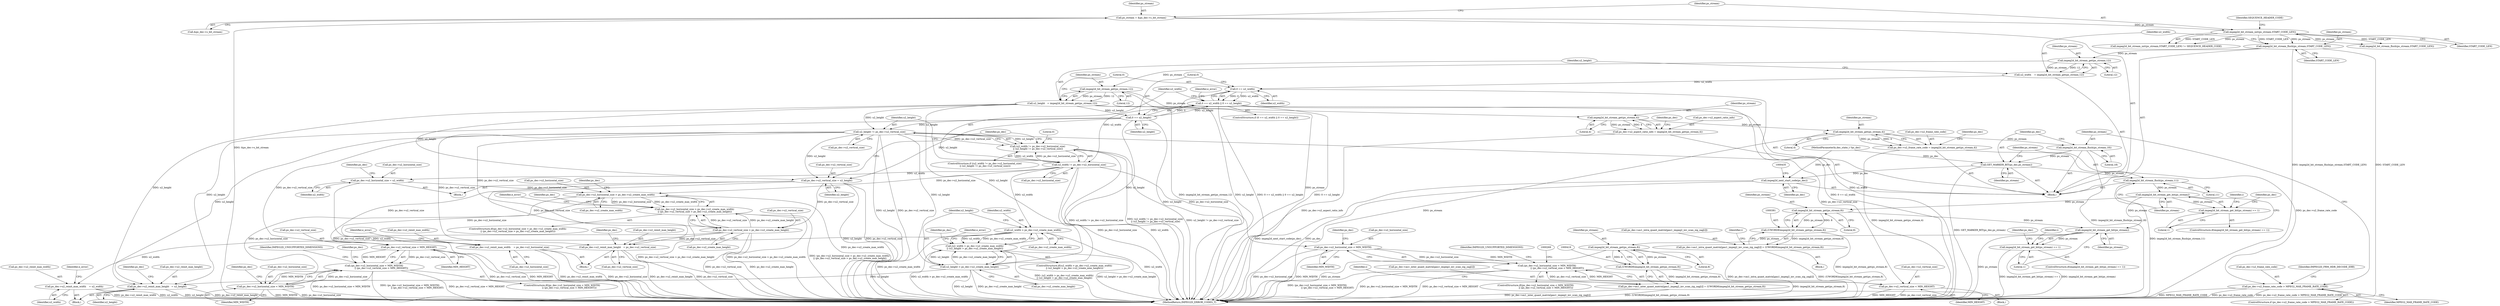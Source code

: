 digraph "0_Android_bef16671c891e16f25a7b174bc528eea109357be@pointer" {
"1000148" [label="(Call,impeg2d_bit_stream_flush(ps_stream,START_CODE_LEN))"];
"1000138" [label="(Call,impeg2d_bit_stream_nxt(ps_stream,START_CODE_LEN))"];
"1000128" [label="(Call,ps_stream = &ps_dec->s_bit_stream)"];
"1000153" [label="(Call,impeg2d_bit_stream_get(ps_stream,12))"];
"1000151" [label="(Call,u2_width    = impeg2d_bit_stream_get(ps_stream,12))"];
"1000163" [label="(Call,0 == u2_width)"];
"1000162" [label="(Call,0 == u2_width || 0 == u2_height)"];
"1000178" [label="(Call,u2_width != ps_dec->u2_horizontal_size)"];
"1000177" [label="(Call,(u2_width != ps_dec->u2_horizontal_size)\n || (u2_height != ps_dec->u2_vertical_size))"];
"1000196" [label="(Call,ps_dec->u2_horizontal_size = u2_width)"];
"1000273" [label="(Call,ps_dec->u2_horizontal_size > ps_dec->u2_create_max_width)"];
"1000272" [label="(Call,(ps_dec->u2_horizontal_size > ps_dec->u2_create_max_width)\n || (ps_dec->u2_vertical_size > ps_dec->u2_create_max_height))"];
"1000299" [label="(Call,ps_dec->u2_reinit_max_width    = ps_dec->u2_horizontal_size)"];
"1000310" [label="(Call,ps_dec->u2_horizontal_size < MIN_WIDTH)"];
"1000309" [label="(Call,(ps_dec->u2_horizontal_size < MIN_WIDTH)\n                    || (ps_dec->u2_vertical_size < MIN_HEIGHT))"];
"1000222" [label="(Call,u2_width > ps_dec->u2_create_max_width)"];
"1000221" [label="(Call,(u2_width > ps_dec->u2_create_max_width)\n || (u2_height > ps_dec->u2_create_max_height))"];
"1000242" [label="(Call,ps_dec->u2_reinit_max_width    = u2_width)"];
"1000252" [label="(Call,ps_dec->u2_horizontal_size < MIN_WIDTH)"];
"1000251" [label="(Call,(ps_dec->u2_horizontal_size < MIN_WIDTH)\n                            || (ps_dec->u2_vertical_size < MIN_HEIGHT))"];
"1000158" [label="(Call,impeg2d_bit_stream_get(ps_stream,12))"];
"1000156" [label="(Call,u2_height   = impeg2d_bit_stream_get(ps_stream,12))"];
"1000166" [label="(Call,0 == u2_height)"];
"1000183" [label="(Call,u2_height != ps_dec->u2_vertical_size)"];
"1000201" [label="(Call,ps_dec->u2_vertical_size = u2_height)"];
"1000280" [label="(Call,ps_dec->u2_vertical_size > ps_dec->u2_create_max_height)"];
"1000292" [label="(Call,ps_dec->u2_reinit_max_height   = ps_dec->u2_vertical_size)"];
"1000315" [label="(Call,ps_dec->u2_vertical_size < MIN_HEIGHT)"];
"1000227" [label="(Call,u2_height > ps_dec->u2_create_max_height)"];
"1000237" [label="(Call,ps_dec->u2_reinit_max_height   = u2_height)"];
"1000257" [label="(Call,ps_dec->u2_vertical_size < MIN_HEIGHT)"];
"1000327" [label="(Call,impeg2d_bit_stream_get(ps_stream,4))"];
"1000323" [label="(Call,ps_dec->u2_aspect_ratio_info = impeg2d_bit_stream_get(ps_stream,4))"];
"1000334" [label="(Call,impeg2d_bit_stream_get(ps_stream,4))"];
"1000330" [label="(Call,ps_dec->u2_frame_rate_code = impeg2d_bit_stream_get(ps_stream,4))"];
"1000338" [label="(Call,ps_dec->u2_frame_rate_code > MPEG2_MAX_FRAME_RATE_CODE)"];
"1000346" [label="(Call,impeg2d_bit_stream_flush(ps_stream,18))"];
"1000349" [label="(Call,GET_MARKER_BIT(ps_dec,ps_stream))"];
"1000352" [label="(Call,impeg2d_bit_stream_flush(ps_stream,11))"];
"1000357" [label="(Call,impeg2d_bit_stream_get_bit(ps_stream))"];
"1000356" [label="(Call,impeg2d_bit_stream_get_bit(ps_stream) == 1)"];
"1000382" [label="(Call,impeg2d_bit_stream_get(ps_stream,8))"];
"1000380" [label="(Call,(UWORD8)impeg2d_bit_stream_get(ps_stream,8))"];
"1000372" [label="(Call,ps_dec->au1_intra_quant_matrix[gau1_impeg2_inv_scan_zig_zag[i]] = (UWORD8)impeg2d_bit_stream_get(ps_stream,8))"];
"1000395" [label="(Call,impeg2d_bit_stream_get_bit(ps_stream))"];
"1000394" [label="(Call,impeg2d_bit_stream_get_bit(ps_stream) == 1)"];
"1000420" [label="(Call,impeg2d_bit_stream_get(ps_stream,8))"];
"1000418" [label="(Call,(UWORD8)impeg2d_bit_stream_get(ps_stream,8))"];
"1000410" [label="(Call,ps_dec->au1_inter_quant_matrix[gau1_impeg2_inv_scan_zig_zag[i]] = (UWORD8)impeg2d_bit_stream_get(ps_stream,8))"];
"1000431" [label="(Call,impeg2d_next_start_code(ps_dec))"];
"1000432" [label="(Identifier,ps_dec)"];
"1000422" [label="(Literal,8)"];
"1000351" [label="(Identifier,ps_stream)"];
"1000227" [label="(Call,u2_height > ps_dec->u2_create_max_height)"];
"1000307" [label="(Identifier,e_error)"];
"1000141" [label="(Identifier,SEQUENCE_HEADER_CODE)"];
"1000162" [label="(Call,0 == u2_width || 0 == u2_height)"];
"1000160" [label="(Literal,12)"];
"1000202" [label="(Call,ps_dec->u2_vertical_size)"];
"1000129" [label="(Identifier,ps_stream)"];
"1000287" [label="(Block,)"];
"1000277" [label="(Call,ps_dec->u2_create_max_width)"];
"1000156" [label="(Call,u2_height   = impeg2d_bit_stream_get(ps_stream,12))"];
"1000184" [label="(Identifier,u2_height)"];
"1000324" [label="(Call,ps_dec->u2_aspect_ratio_info)"];
"1000165" [label="(Identifier,u2_width)"];
"1000327" [label="(Call,impeg2d_bit_stream_get(ps_stream,4))"];
"1000330" [label="(Call,ps_dec->u2_frame_rate_code = impeg2d_bit_stream_get(ps_stream,4))"];
"1000353" [label="(Identifier,ps_stream)"];
"1000152" [label="(Identifier,u2_width)"];
"1000254" [label="(Identifier,ps_dec)"];
"1000243" [label="(Call,ps_dec->u2_reinit_max_width)"];
"1000300" [label="(Call,ps_dec->u2_reinit_max_width)"];
"1000355" [label="(ControlStructure,if(impeg2d_bit_stream_get_bit(ps_stream) == 1))"];
"1000157" [label="(Identifier,u2_height)"];
"1000223" [label="(Identifier,u2_width)"];
"1000296" [label="(Call,ps_dec->u2_vertical_size)"];
"1000356" [label="(Call,impeg2d_bit_stream_get_bit(ps_stream) == 1)"];
"1000139" [label="(Identifier,ps_stream)"];
"1000431" [label="(Call,impeg2d_next_start_code(ps_dec))"];
"1000242" [label="(Call,ps_dec->u2_reinit_max_width    = u2_width)"];
"1000272" [label="(Call,(ps_dec->u2_horizontal_size > ps_dec->u2_create_max_width)\n || (ps_dec->u2_vertical_size > ps_dec->u2_create_max_height))"];
"1000159" [label="(Identifier,ps_stream)"];
"1000335" [label="(Identifier,ps_stream)"];
"1000336" [label="(Literal,4)"];
"1000221" [label="(Call,(u2_width > ps_dec->u2_create_max_width)\n || (u2_height > ps_dec->u2_create_max_height))"];
"1000200" [label="(Identifier,u2_width)"];
"1000338" [label="(Call,ps_dec->u2_frame_rate_code > MPEG2_MAX_FRAME_RATE_CODE)"];
"1000183" [label="(Call,u2_height != ps_dec->u2_vertical_size)"];
"1000301" [label="(Identifier,ps_dec)"];
"1000328" [label="(Identifier,ps_stream)"];
"1000138" [label="(Call,impeg2d_bit_stream_nxt(ps_stream,START_CODE_LEN))"];
"1000352" [label="(Call,impeg2d_bit_stream_flush(ps_stream,11))"];
"1000354" [label="(Literal,11)"];
"1000346" [label="(Call,impeg2d_bit_stream_flush(ps_stream,18))"];
"1000314" [label="(Identifier,MIN_WIDTH)"];
"1000140" [label="(Identifier,START_CODE_LEN)"];
"1000154" [label="(Identifier,ps_stream)"];
"1000172" [label="(Identifier,e_error)"];
"1000348" [label="(Literal,18)"];
"1000244" [label="(Identifier,ps_dec)"];
"1000203" [label="(Identifier,ps_dec)"];
"1000251" [label="(Call,(ps_dec->u2_horizontal_size < MIN_WIDTH)\n                            || (ps_dec->u2_vertical_size < MIN_HEIGHT))"];
"1000281" [label="(Call,ps_dec->u2_vertical_size)"];
"1000382" [label="(Call,impeg2d_bit_stream_get(ps_stream,8))"];
"1000168" [label="(Identifier,u2_height)"];
"1000427" [label="(Identifier,ps_dec)"];
"1000274" [label="(Call,ps_dec->u2_horizontal_size)"];
"1000409" [label="(Block,)"];
"1000248" [label="(Identifier,e_error)"];
"1000137" [label="(Call,impeg2d_bit_stream_nxt(ps_stream,START_CODE_LEN) != SEQUENCE_HEADER_CODE)"];
"1000372" [label="(Call,ps_dec->au1_intra_quant_matrix[gau1_impeg2_inv_scan_zig_zag[i]] = (UWORD8)impeg2d_bit_stream_get(ps_stream,8))"];
"1000261" [label="(Identifier,MIN_HEIGHT)"];
"1000176" [label="(ControlStructure,if ((u2_width != ps_dec->u2_horizontal_size)\n || (u2_height != ps_dec->u2_vertical_size)))"];
"1000258" [label="(Call,ps_dec->u2_vertical_size)"];
"1000273" [label="(Call,ps_dec->u2_horizontal_size > ps_dec->u2_create_max_width)"];
"1000323" [label="(Call,ps_dec->u2_aspect_ratio_info = impeg2d_bit_stream_get(ps_stream,4))"];
"1000349" [label="(Call,GET_MARKER_BIT(ps_dec,ps_stream))"];
"1000224" [label="(Call,ps_dec->u2_create_max_width)"];
"1000241" [label="(Identifier,u2_height)"];
"1000380" [label="(Call,(UWORD8)impeg2d_bit_stream_get(ps_stream,8))"];
"1000408" [label="(Identifier,i)"];
"1000178" [label="(Call,u2_width != ps_dec->u2_horizontal_size)"];
"1000342" [label="(Identifier,MPEG2_MAX_FRAME_RATE_CODE)"];
"1000311" [label="(Call,ps_dec->u2_horizontal_size)"];
"1000292" [label="(Call,ps_dec->u2_reinit_max_height   = ps_dec->u2_vertical_size)"];
"1000275" [label="(Identifier,ps_dec)"];
"1000228" [label="(Identifier,u2_height)"];
"1000284" [label="(Call,ps_dec->u2_create_max_height)"];
"1000161" [label="(ControlStructure,if (0 == u2_width || 0 == u2_height))"];
"1000402" [label="(Identifier,i)"];
"1000143" [label="(Call,impeg2d_bit_stream_flush(ps_stream,START_CODE_LEN))"];
"1000371" [label="(Block,)"];
"1000331" [label="(Call,ps_dec->u2_frame_rate_code)"];
"1000166" [label="(Call,0 == u2_height)"];
"1000337" [label="(ControlStructure,if (ps_dec->u2_frame_rate_code > MPEG2_MAX_FRAME_RATE_CODE))"];
"1000359" [label="(Literal,1)"];
"1000384" [label="(Literal,8)"];
"1000128" [label="(Call,ps_stream = &ps_dec->s_bit_stream)"];
"1000437" [label="(MethodReturn,IMPEG2D_ERROR_CODES_T)"];
"1000222" [label="(Call,u2_width > ps_dec->u2_create_max_width)"];
"1000299" [label="(Call,ps_dec->u2_reinit_max_width    = ps_dec->u2_horizontal_size)"];
"1000259" [label="(Identifier,ps_dec)"];
"1000357" [label="(Call,impeg2d_bit_stream_get_bit(ps_stream))"];
"1000322" [label="(Identifier,IMPEG2D_UNSUPPORTED_DIMENSIONS)"];
"1000315" [label="(Call,ps_dec->u2_vertical_size < MIN_HEIGHT)"];
"1000280" [label="(Call,ps_dec->u2_vertical_size > ps_dec->u2_create_max_height)"];
"1000235" [label="(Identifier,e_error)"];
"1000196" [label="(Call,ps_dec->u2_horizontal_size = u2_width)"];
"1000290" [label="(Identifier,e_error)"];
"1000334" [label="(Call,impeg2d_bit_stream_get(ps_stream,4))"];
"1000309" [label="(Call,(ps_dec->u2_horizontal_size < MIN_WIDTH)\n                    || (ps_dec->u2_vertical_size < MIN_HEIGHT))"];
"1000150" [label="(Identifier,START_CODE_LEN)"];
"1000347" [label="(Identifier,ps_stream)"];
"1000316" [label="(Call,ps_dec->u2_vertical_size)"];
"1000252" [label="(Call,ps_dec->u2_horizontal_size < MIN_WIDTH)"];
"1000389" [label="(Identifier,ps_dec)"];
"1000421" [label="(Identifier,ps_stream)"];
"1000151" [label="(Call,u2_width    = impeg2d_bit_stream_get(ps_stream,12))"];
"1000126" [label="(Block,)"];
"1000339" [label="(Call,ps_dec->u2_frame_rate_code)"];
"1000153" [label="(Call,impeg2d_bit_stream_get(ps_stream,12))"];
"1000303" [label="(Call,ps_dec->u2_horizontal_size)"];
"1000394" [label="(Call,impeg2d_bit_stream_get_bit(ps_stream) == 1)"];
"1000164" [label="(Literal,0)"];
"1000370" [label="(Identifier,i)"];
"1000383" [label="(Identifier,ps_stream)"];
"1000229" [label="(Call,ps_dec->u2_create_max_height)"];
"1000340" [label="(Identifier,ps_dec)"];
"1000364" [label="(Identifier,i)"];
"1000332" [label="(Identifier,ps_dec)"];
"1000373" [label="(Call,ps_dec->au1_intra_quant_matrix[gau1_impeg2_inv_scan_zig_zag[i]])"];
"1000177" [label="(Call,(u2_width != ps_dec->u2_horizontal_size)\n || (u2_height != ps_dec->u2_vertical_size))"];
"1000195" [label="(Block,)"];
"1000257" [label="(Call,ps_dec->u2_vertical_size < MIN_HEIGHT)"];
"1000397" [label="(Literal,1)"];
"1000148" [label="(Call,impeg2d_bit_stream_flush(ps_stream,START_CODE_LEN))"];
"1000179" [label="(Identifier,u2_width)"];
"1000256" [label="(Identifier,MIN_WIDTH)"];
"1000271" [label="(ControlStructure,if((ps_dec->u2_horizontal_size > ps_dec->u2_create_max_width)\n || (ps_dec->u2_vertical_size > ps_dec->u2_create_max_height)))"];
"1000237" [label="(Call,ps_dec->u2_reinit_max_height   = u2_height)"];
"1000246" [label="(Identifier,u2_width)"];
"1000205" [label="(Identifier,u2_height)"];
"1000325" [label="(Identifier,ps_dec)"];
"1000185" [label="(Call,ps_dec->u2_vertical_size)"];
"1000130" [label="(Call,&ps_dec->s_bit_stream)"];
"1000312" [label="(Identifier,ps_dec)"];
"1000238" [label="(Call,ps_dec->u2_reinit_max_height)"];
"1000250" [label="(ControlStructure,if((ps_dec->u2_horizontal_size < MIN_WIDTH)\n                            || (ps_dec->u2_vertical_size < MIN_HEIGHT)))"];
"1000308" [label="(ControlStructure,if((ps_dec->u2_horizontal_size < MIN_WIDTH)\n                    || (ps_dec->u2_vertical_size < MIN_HEIGHT)))"];
"1000149" [label="(Identifier,ps_stream)"];
"1000201" [label="(Call,ps_dec->u2_vertical_size = u2_height)"];
"1000253" [label="(Call,ps_dec->u2_horizontal_size)"];
"1000167" [label="(Literal,0)"];
"1000317" [label="(Identifier,ps_dec)"];
"1000329" [label="(Literal,4)"];
"1000197" [label="(Call,ps_dec->u2_horizontal_size)"];
"1000180" [label="(Call,ps_dec->u2_horizontal_size)"];
"1000232" [label="(Block,)"];
"1000396" [label="(Identifier,ps_stream)"];
"1000393" [label="(ControlStructure,if(impeg2d_bit_stream_get_bit(ps_stream) == 1))"];
"1000282" [label="(Identifier,ps_dec)"];
"1000410" [label="(Call,ps_dec->au1_inter_quant_matrix[gau1_impeg2_inv_scan_zig_zag[i]] = (UWORD8)impeg2d_bit_stream_get(ps_stream,8))"];
"1000125" [label="(MethodParameterIn,dec_state_t *ps_dec)"];
"1000358" [label="(Identifier,ps_stream)"];
"1000395" [label="(Call,impeg2d_bit_stream_get_bit(ps_stream))"];
"1000163" [label="(Call,0 == u2_width)"];
"1000264" [label="(Identifier,IMPEG2D_UNSUPPORTED_DIMENSIONS)"];
"1000418" [label="(Call,(UWORD8)impeg2d_bit_stream_get(ps_stream,8))"];
"1000310" [label="(Call,ps_dec->u2_horizontal_size < MIN_WIDTH)"];
"1000191" [label="(Literal,0)"];
"1000350" [label="(Identifier,ps_dec)"];
"1000293" [label="(Call,ps_dec->u2_reinit_max_height)"];
"1000345" [label="(Identifier,IMPEG2D_FRM_HDR_DECODE_ERR)"];
"1000155" [label="(Literal,12)"];
"1000319" [label="(Identifier,MIN_HEIGHT)"];
"1000158" [label="(Call,impeg2d_bit_stream_get(ps_stream,12))"];
"1000220" [label="(ControlStructure,if((u2_width > ps_dec->u2_create_max_width)\n || (u2_height > ps_dec->u2_create_max_height)))"];
"1000420" [label="(Call,impeg2d_bit_stream_get(ps_stream,8))"];
"1000411" [label="(Call,ps_dec->au1_inter_quant_matrix[gau1_impeg2_inv_scan_zig_zag[i]])"];
"1000148" -> "1000126"  [label="AST: "];
"1000148" -> "1000150"  [label="CFG: "];
"1000149" -> "1000148"  [label="AST: "];
"1000150" -> "1000148"  [label="AST: "];
"1000152" -> "1000148"  [label="CFG: "];
"1000148" -> "1000437"  [label="DDG: impeg2d_bit_stream_flush(ps_stream,START_CODE_LEN)"];
"1000148" -> "1000437"  [label="DDG: START_CODE_LEN"];
"1000138" -> "1000148"  [label="DDG: ps_stream"];
"1000138" -> "1000148"  [label="DDG: START_CODE_LEN"];
"1000148" -> "1000153"  [label="DDG: ps_stream"];
"1000138" -> "1000137"  [label="AST: "];
"1000138" -> "1000140"  [label="CFG: "];
"1000139" -> "1000138"  [label="AST: "];
"1000140" -> "1000138"  [label="AST: "];
"1000141" -> "1000138"  [label="CFG: "];
"1000138" -> "1000137"  [label="DDG: ps_stream"];
"1000138" -> "1000137"  [label="DDG: START_CODE_LEN"];
"1000128" -> "1000138"  [label="DDG: ps_stream"];
"1000138" -> "1000143"  [label="DDG: ps_stream"];
"1000138" -> "1000143"  [label="DDG: START_CODE_LEN"];
"1000128" -> "1000126"  [label="AST: "];
"1000128" -> "1000130"  [label="CFG: "];
"1000129" -> "1000128"  [label="AST: "];
"1000130" -> "1000128"  [label="AST: "];
"1000139" -> "1000128"  [label="CFG: "];
"1000128" -> "1000437"  [label="DDG: &ps_dec->s_bit_stream"];
"1000153" -> "1000151"  [label="AST: "];
"1000153" -> "1000155"  [label="CFG: "];
"1000154" -> "1000153"  [label="AST: "];
"1000155" -> "1000153"  [label="AST: "];
"1000151" -> "1000153"  [label="CFG: "];
"1000153" -> "1000151"  [label="DDG: ps_stream"];
"1000153" -> "1000151"  [label="DDG: 12"];
"1000153" -> "1000158"  [label="DDG: ps_stream"];
"1000151" -> "1000126"  [label="AST: "];
"1000152" -> "1000151"  [label="AST: "];
"1000157" -> "1000151"  [label="CFG: "];
"1000151" -> "1000163"  [label="DDG: u2_width"];
"1000163" -> "1000162"  [label="AST: "];
"1000163" -> "1000165"  [label="CFG: "];
"1000164" -> "1000163"  [label="AST: "];
"1000165" -> "1000163"  [label="AST: "];
"1000167" -> "1000163"  [label="CFG: "];
"1000162" -> "1000163"  [label="CFG: "];
"1000163" -> "1000437"  [label="DDG: u2_width"];
"1000163" -> "1000162"  [label="DDG: 0"];
"1000163" -> "1000162"  [label="DDG: u2_width"];
"1000163" -> "1000178"  [label="DDG: u2_width"];
"1000162" -> "1000161"  [label="AST: "];
"1000162" -> "1000166"  [label="CFG: "];
"1000166" -> "1000162"  [label="AST: "];
"1000172" -> "1000162"  [label="CFG: "];
"1000179" -> "1000162"  [label="CFG: "];
"1000162" -> "1000437"  [label="DDG: 0 == u2_height"];
"1000162" -> "1000437"  [label="DDG: 0 == u2_width"];
"1000162" -> "1000437"  [label="DDG: 0 == u2_width || 0 == u2_height"];
"1000166" -> "1000162"  [label="DDG: 0"];
"1000166" -> "1000162"  [label="DDG: u2_height"];
"1000178" -> "1000177"  [label="AST: "];
"1000178" -> "1000180"  [label="CFG: "];
"1000179" -> "1000178"  [label="AST: "];
"1000180" -> "1000178"  [label="AST: "];
"1000184" -> "1000178"  [label="CFG: "];
"1000177" -> "1000178"  [label="CFG: "];
"1000178" -> "1000437"  [label="DDG: u2_width"];
"1000178" -> "1000437"  [label="DDG: ps_dec->u2_horizontal_size"];
"1000178" -> "1000177"  [label="DDG: u2_width"];
"1000178" -> "1000177"  [label="DDG: ps_dec->u2_horizontal_size"];
"1000178" -> "1000196"  [label="DDG: u2_width"];
"1000178" -> "1000222"  [label="DDG: u2_width"];
"1000178" -> "1000252"  [label="DDG: ps_dec->u2_horizontal_size"];
"1000178" -> "1000273"  [label="DDG: ps_dec->u2_horizontal_size"];
"1000177" -> "1000176"  [label="AST: "];
"1000177" -> "1000183"  [label="CFG: "];
"1000183" -> "1000177"  [label="AST: "];
"1000191" -> "1000177"  [label="CFG: "];
"1000275" -> "1000177"  [label="CFG: "];
"1000177" -> "1000437"  [label="DDG: u2_width != ps_dec->u2_horizontal_size"];
"1000177" -> "1000437"  [label="DDG: (u2_width != ps_dec->u2_horizontal_size)\n || (u2_height != ps_dec->u2_vertical_size)"];
"1000177" -> "1000437"  [label="DDG: u2_height != ps_dec->u2_vertical_size"];
"1000183" -> "1000177"  [label="DDG: u2_height"];
"1000183" -> "1000177"  [label="DDG: ps_dec->u2_vertical_size"];
"1000196" -> "1000195"  [label="AST: "];
"1000196" -> "1000200"  [label="CFG: "];
"1000197" -> "1000196"  [label="AST: "];
"1000200" -> "1000196"  [label="AST: "];
"1000203" -> "1000196"  [label="CFG: "];
"1000196" -> "1000437"  [label="DDG: u2_width"];
"1000196" -> "1000273"  [label="DDG: ps_dec->u2_horizontal_size"];
"1000273" -> "1000272"  [label="AST: "];
"1000273" -> "1000277"  [label="CFG: "];
"1000274" -> "1000273"  [label="AST: "];
"1000277" -> "1000273"  [label="AST: "];
"1000282" -> "1000273"  [label="CFG: "];
"1000272" -> "1000273"  [label="CFG: "];
"1000273" -> "1000437"  [label="DDG: ps_dec->u2_create_max_width"];
"1000273" -> "1000272"  [label="DDG: ps_dec->u2_horizontal_size"];
"1000273" -> "1000272"  [label="DDG: ps_dec->u2_create_max_width"];
"1000273" -> "1000299"  [label="DDG: ps_dec->u2_horizontal_size"];
"1000273" -> "1000310"  [label="DDG: ps_dec->u2_horizontal_size"];
"1000272" -> "1000271"  [label="AST: "];
"1000272" -> "1000280"  [label="CFG: "];
"1000280" -> "1000272"  [label="AST: "];
"1000290" -> "1000272"  [label="CFG: "];
"1000312" -> "1000272"  [label="CFG: "];
"1000272" -> "1000437"  [label="DDG: ps_dec->u2_vertical_size > ps_dec->u2_create_max_height"];
"1000272" -> "1000437"  [label="DDG: ps_dec->u2_horizontal_size > ps_dec->u2_create_max_width"];
"1000272" -> "1000437"  [label="DDG: (ps_dec->u2_horizontal_size > ps_dec->u2_create_max_width)\n || (ps_dec->u2_vertical_size > ps_dec->u2_create_max_height)"];
"1000280" -> "1000272"  [label="DDG: ps_dec->u2_vertical_size"];
"1000280" -> "1000272"  [label="DDG: ps_dec->u2_create_max_height"];
"1000299" -> "1000287"  [label="AST: "];
"1000299" -> "1000303"  [label="CFG: "];
"1000300" -> "1000299"  [label="AST: "];
"1000303" -> "1000299"  [label="AST: "];
"1000307" -> "1000299"  [label="CFG: "];
"1000299" -> "1000437"  [label="DDG: ps_dec->u2_horizontal_size"];
"1000299" -> "1000437"  [label="DDG: ps_dec->u2_reinit_max_width"];
"1000310" -> "1000309"  [label="AST: "];
"1000310" -> "1000314"  [label="CFG: "];
"1000311" -> "1000310"  [label="AST: "];
"1000314" -> "1000310"  [label="AST: "];
"1000317" -> "1000310"  [label="CFG: "];
"1000309" -> "1000310"  [label="CFG: "];
"1000310" -> "1000437"  [label="DDG: ps_dec->u2_horizontal_size"];
"1000310" -> "1000437"  [label="DDG: MIN_WIDTH"];
"1000310" -> "1000309"  [label="DDG: ps_dec->u2_horizontal_size"];
"1000310" -> "1000309"  [label="DDG: MIN_WIDTH"];
"1000309" -> "1000308"  [label="AST: "];
"1000309" -> "1000315"  [label="CFG: "];
"1000315" -> "1000309"  [label="AST: "];
"1000322" -> "1000309"  [label="CFG: "];
"1000325" -> "1000309"  [label="CFG: "];
"1000309" -> "1000437"  [label="DDG: ps_dec->u2_horizontal_size < MIN_WIDTH"];
"1000309" -> "1000437"  [label="DDG: (ps_dec->u2_horizontal_size < MIN_WIDTH)\n                    || (ps_dec->u2_vertical_size < MIN_HEIGHT)"];
"1000309" -> "1000437"  [label="DDG: ps_dec->u2_vertical_size < MIN_HEIGHT"];
"1000315" -> "1000309"  [label="DDG: ps_dec->u2_vertical_size"];
"1000315" -> "1000309"  [label="DDG: MIN_HEIGHT"];
"1000222" -> "1000221"  [label="AST: "];
"1000222" -> "1000224"  [label="CFG: "];
"1000223" -> "1000222"  [label="AST: "];
"1000224" -> "1000222"  [label="AST: "];
"1000228" -> "1000222"  [label="CFG: "];
"1000221" -> "1000222"  [label="CFG: "];
"1000222" -> "1000437"  [label="DDG: u2_width"];
"1000222" -> "1000437"  [label="DDG: ps_dec->u2_create_max_width"];
"1000222" -> "1000221"  [label="DDG: u2_width"];
"1000222" -> "1000221"  [label="DDG: ps_dec->u2_create_max_width"];
"1000222" -> "1000242"  [label="DDG: u2_width"];
"1000221" -> "1000220"  [label="AST: "];
"1000221" -> "1000227"  [label="CFG: "];
"1000227" -> "1000221"  [label="AST: "];
"1000235" -> "1000221"  [label="CFG: "];
"1000254" -> "1000221"  [label="CFG: "];
"1000221" -> "1000437"  [label="DDG: (u2_width > ps_dec->u2_create_max_width)\n || (u2_height > ps_dec->u2_create_max_height)"];
"1000221" -> "1000437"  [label="DDG: u2_height > ps_dec->u2_create_max_height"];
"1000221" -> "1000437"  [label="DDG: u2_width > ps_dec->u2_create_max_width"];
"1000227" -> "1000221"  [label="DDG: u2_height"];
"1000227" -> "1000221"  [label="DDG: ps_dec->u2_create_max_height"];
"1000242" -> "1000232"  [label="AST: "];
"1000242" -> "1000246"  [label="CFG: "];
"1000243" -> "1000242"  [label="AST: "];
"1000246" -> "1000242"  [label="AST: "];
"1000248" -> "1000242"  [label="CFG: "];
"1000242" -> "1000437"  [label="DDG: u2_width"];
"1000242" -> "1000437"  [label="DDG: ps_dec->u2_reinit_max_width"];
"1000252" -> "1000251"  [label="AST: "];
"1000252" -> "1000256"  [label="CFG: "];
"1000253" -> "1000252"  [label="AST: "];
"1000256" -> "1000252"  [label="AST: "];
"1000259" -> "1000252"  [label="CFG: "];
"1000251" -> "1000252"  [label="CFG: "];
"1000252" -> "1000437"  [label="DDG: ps_dec->u2_horizontal_size"];
"1000252" -> "1000437"  [label="DDG: MIN_WIDTH"];
"1000252" -> "1000251"  [label="DDG: ps_dec->u2_horizontal_size"];
"1000252" -> "1000251"  [label="DDG: MIN_WIDTH"];
"1000251" -> "1000250"  [label="AST: "];
"1000251" -> "1000257"  [label="CFG: "];
"1000257" -> "1000251"  [label="AST: "];
"1000264" -> "1000251"  [label="CFG: "];
"1000269" -> "1000251"  [label="CFG: "];
"1000251" -> "1000437"  [label="DDG: (ps_dec->u2_horizontal_size < MIN_WIDTH)\n                            || (ps_dec->u2_vertical_size < MIN_HEIGHT)"];
"1000251" -> "1000437"  [label="DDG: ps_dec->u2_horizontal_size < MIN_WIDTH"];
"1000251" -> "1000437"  [label="DDG: ps_dec->u2_vertical_size < MIN_HEIGHT"];
"1000257" -> "1000251"  [label="DDG: ps_dec->u2_vertical_size"];
"1000257" -> "1000251"  [label="DDG: MIN_HEIGHT"];
"1000158" -> "1000156"  [label="AST: "];
"1000158" -> "1000160"  [label="CFG: "];
"1000159" -> "1000158"  [label="AST: "];
"1000160" -> "1000158"  [label="AST: "];
"1000156" -> "1000158"  [label="CFG: "];
"1000158" -> "1000437"  [label="DDG: ps_stream"];
"1000158" -> "1000156"  [label="DDG: ps_stream"];
"1000158" -> "1000156"  [label="DDG: 12"];
"1000158" -> "1000327"  [label="DDG: ps_stream"];
"1000156" -> "1000126"  [label="AST: "];
"1000157" -> "1000156"  [label="AST: "];
"1000164" -> "1000156"  [label="CFG: "];
"1000156" -> "1000437"  [label="DDG: u2_height"];
"1000156" -> "1000437"  [label="DDG: impeg2d_bit_stream_get(ps_stream,12)"];
"1000156" -> "1000166"  [label="DDG: u2_height"];
"1000156" -> "1000183"  [label="DDG: u2_height"];
"1000156" -> "1000201"  [label="DDG: u2_height"];
"1000156" -> "1000227"  [label="DDG: u2_height"];
"1000156" -> "1000237"  [label="DDG: u2_height"];
"1000166" -> "1000168"  [label="CFG: "];
"1000167" -> "1000166"  [label="AST: "];
"1000168" -> "1000166"  [label="AST: "];
"1000166" -> "1000437"  [label="DDG: u2_height"];
"1000166" -> "1000183"  [label="DDG: u2_height"];
"1000166" -> "1000201"  [label="DDG: u2_height"];
"1000166" -> "1000227"  [label="DDG: u2_height"];
"1000166" -> "1000237"  [label="DDG: u2_height"];
"1000183" -> "1000185"  [label="CFG: "];
"1000184" -> "1000183"  [label="AST: "];
"1000185" -> "1000183"  [label="AST: "];
"1000183" -> "1000437"  [label="DDG: ps_dec->u2_vertical_size"];
"1000183" -> "1000437"  [label="DDG: u2_height"];
"1000183" -> "1000201"  [label="DDG: u2_height"];
"1000183" -> "1000227"  [label="DDG: u2_height"];
"1000183" -> "1000237"  [label="DDG: u2_height"];
"1000183" -> "1000257"  [label="DDG: ps_dec->u2_vertical_size"];
"1000183" -> "1000280"  [label="DDG: ps_dec->u2_vertical_size"];
"1000183" -> "1000292"  [label="DDG: ps_dec->u2_vertical_size"];
"1000183" -> "1000315"  [label="DDG: ps_dec->u2_vertical_size"];
"1000201" -> "1000195"  [label="AST: "];
"1000201" -> "1000205"  [label="CFG: "];
"1000202" -> "1000201"  [label="AST: "];
"1000205" -> "1000201"  [label="AST: "];
"1000275" -> "1000201"  [label="CFG: "];
"1000201" -> "1000437"  [label="DDG: u2_height"];
"1000201" -> "1000437"  [label="DDG: ps_dec->u2_vertical_size"];
"1000201" -> "1000280"  [label="DDG: ps_dec->u2_vertical_size"];
"1000201" -> "1000292"  [label="DDG: ps_dec->u2_vertical_size"];
"1000201" -> "1000315"  [label="DDG: ps_dec->u2_vertical_size"];
"1000280" -> "1000284"  [label="CFG: "];
"1000281" -> "1000280"  [label="AST: "];
"1000284" -> "1000280"  [label="AST: "];
"1000280" -> "1000437"  [label="DDG: ps_dec->u2_create_max_height"];
"1000280" -> "1000437"  [label="DDG: ps_dec->u2_vertical_size"];
"1000280" -> "1000292"  [label="DDG: ps_dec->u2_vertical_size"];
"1000280" -> "1000315"  [label="DDG: ps_dec->u2_vertical_size"];
"1000292" -> "1000287"  [label="AST: "];
"1000292" -> "1000296"  [label="CFG: "];
"1000293" -> "1000292"  [label="AST: "];
"1000296" -> "1000292"  [label="AST: "];
"1000301" -> "1000292"  [label="CFG: "];
"1000292" -> "1000437"  [label="DDG: ps_dec->u2_reinit_max_height"];
"1000292" -> "1000437"  [label="DDG: ps_dec->u2_vertical_size"];
"1000315" -> "1000319"  [label="CFG: "];
"1000316" -> "1000315"  [label="AST: "];
"1000319" -> "1000315"  [label="AST: "];
"1000315" -> "1000437"  [label="DDG: ps_dec->u2_vertical_size"];
"1000315" -> "1000437"  [label="DDG: MIN_HEIGHT"];
"1000227" -> "1000229"  [label="CFG: "];
"1000228" -> "1000227"  [label="AST: "];
"1000229" -> "1000227"  [label="AST: "];
"1000227" -> "1000437"  [label="DDG: u2_height"];
"1000227" -> "1000437"  [label="DDG: ps_dec->u2_create_max_height"];
"1000227" -> "1000237"  [label="DDG: u2_height"];
"1000237" -> "1000232"  [label="AST: "];
"1000237" -> "1000241"  [label="CFG: "];
"1000238" -> "1000237"  [label="AST: "];
"1000241" -> "1000237"  [label="AST: "];
"1000244" -> "1000237"  [label="CFG: "];
"1000237" -> "1000437"  [label="DDG: ps_dec->u2_reinit_max_height"];
"1000237" -> "1000437"  [label="DDG: u2_height"];
"1000257" -> "1000261"  [label="CFG: "];
"1000258" -> "1000257"  [label="AST: "];
"1000261" -> "1000257"  [label="AST: "];
"1000257" -> "1000437"  [label="DDG: ps_dec->u2_vertical_size"];
"1000257" -> "1000437"  [label="DDG: MIN_HEIGHT"];
"1000327" -> "1000323"  [label="AST: "];
"1000327" -> "1000329"  [label="CFG: "];
"1000328" -> "1000327"  [label="AST: "];
"1000329" -> "1000327"  [label="AST: "];
"1000323" -> "1000327"  [label="CFG: "];
"1000327" -> "1000323"  [label="DDG: ps_stream"];
"1000327" -> "1000323"  [label="DDG: 4"];
"1000327" -> "1000334"  [label="DDG: ps_stream"];
"1000323" -> "1000126"  [label="AST: "];
"1000324" -> "1000323"  [label="AST: "];
"1000332" -> "1000323"  [label="CFG: "];
"1000323" -> "1000437"  [label="DDG: ps_dec->u2_aspect_ratio_info"];
"1000334" -> "1000330"  [label="AST: "];
"1000334" -> "1000336"  [label="CFG: "];
"1000335" -> "1000334"  [label="AST: "];
"1000336" -> "1000334"  [label="AST: "];
"1000330" -> "1000334"  [label="CFG: "];
"1000334" -> "1000437"  [label="DDG: ps_stream"];
"1000334" -> "1000330"  [label="DDG: ps_stream"];
"1000334" -> "1000330"  [label="DDG: 4"];
"1000334" -> "1000346"  [label="DDG: ps_stream"];
"1000330" -> "1000126"  [label="AST: "];
"1000331" -> "1000330"  [label="AST: "];
"1000340" -> "1000330"  [label="CFG: "];
"1000330" -> "1000437"  [label="DDG: impeg2d_bit_stream_get(ps_stream,4)"];
"1000330" -> "1000338"  [label="DDG: ps_dec->u2_frame_rate_code"];
"1000338" -> "1000337"  [label="AST: "];
"1000338" -> "1000342"  [label="CFG: "];
"1000339" -> "1000338"  [label="AST: "];
"1000342" -> "1000338"  [label="AST: "];
"1000345" -> "1000338"  [label="CFG: "];
"1000347" -> "1000338"  [label="CFG: "];
"1000338" -> "1000437"  [label="DDG: ps_dec->u2_frame_rate_code"];
"1000338" -> "1000437"  [label="DDG: ps_dec->u2_frame_rate_code > MPEG2_MAX_FRAME_RATE_CODE"];
"1000338" -> "1000437"  [label="DDG: MPEG2_MAX_FRAME_RATE_CODE"];
"1000346" -> "1000126"  [label="AST: "];
"1000346" -> "1000348"  [label="CFG: "];
"1000347" -> "1000346"  [label="AST: "];
"1000348" -> "1000346"  [label="AST: "];
"1000350" -> "1000346"  [label="CFG: "];
"1000346" -> "1000437"  [label="DDG: impeg2d_bit_stream_flush(ps_stream,18)"];
"1000346" -> "1000349"  [label="DDG: ps_stream"];
"1000349" -> "1000126"  [label="AST: "];
"1000349" -> "1000351"  [label="CFG: "];
"1000350" -> "1000349"  [label="AST: "];
"1000351" -> "1000349"  [label="AST: "];
"1000353" -> "1000349"  [label="CFG: "];
"1000349" -> "1000437"  [label="DDG: GET_MARKER_BIT(ps_dec,ps_stream)"];
"1000125" -> "1000349"  [label="DDG: ps_dec"];
"1000349" -> "1000352"  [label="DDG: ps_stream"];
"1000349" -> "1000431"  [label="DDG: ps_dec"];
"1000352" -> "1000126"  [label="AST: "];
"1000352" -> "1000354"  [label="CFG: "];
"1000353" -> "1000352"  [label="AST: "];
"1000354" -> "1000352"  [label="AST: "];
"1000358" -> "1000352"  [label="CFG: "];
"1000352" -> "1000437"  [label="DDG: impeg2d_bit_stream_flush(ps_stream,11)"];
"1000352" -> "1000357"  [label="DDG: ps_stream"];
"1000357" -> "1000356"  [label="AST: "];
"1000357" -> "1000358"  [label="CFG: "];
"1000358" -> "1000357"  [label="AST: "];
"1000359" -> "1000357"  [label="CFG: "];
"1000357" -> "1000356"  [label="DDG: ps_stream"];
"1000357" -> "1000382"  [label="DDG: ps_stream"];
"1000357" -> "1000395"  [label="DDG: ps_stream"];
"1000356" -> "1000355"  [label="AST: "];
"1000356" -> "1000359"  [label="CFG: "];
"1000359" -> "1000356"  [label="AST: "];
"1000364" -> "1000356"  [label="CFG: "];
"1000389" -> "1000356"  [label="CFG: "];
"1000382" -> "1000380"  [label="AST: "];
"1000382" -> "1000384"  [label="CFG: "];
"1000383" -> "1000382"  [label="AST: "];
"1000384" -> "1000382"  [label="AST: "];
"1000380" -> "1000382"  [label="CFG: "];
"1000382" -> "1000380"  [label="DDG: ps_stream"];
"1000382" -> "1000380"  [label="DDG: 8"];
"1000382" -> "1000395"  [label="DDG: ps_stream"];
"1000380" -> "1000372"  [label="AST: "];
"1000381" -> "1000380"  [label="AST: "];
"1000372" -> "1000380"  [label="CFG: "];
"1000380" -> "1000437"  [label="DDG: impeg2d_bit_stream_get(ps_stream,8)"];
"1000380" -> "1000372"  [label="DDG: impeg2d_bit_stream_get(ps_stream,8)"];
"1000372" -> "1000371"  [label="AST: "];
"1000373" -> "1000372"  [label="AST: "];
"1000370" -> "1000372"  [label="CFG: "];
"1000372" -> "1000437"  [label="DDG: (UWORD8)impeg2d_bit_stream_get(ps_stream,8)"];
"1000372" -> "1000437"  [label="DDG: ps_dec->au1_intra_quant_matrix[gau1_impeg2_inv_scan_zig_zag[i]]"];
"1000395" -> "1000394"  [label="AST: "];
"1000395" -> "1000396"  [label="CFG: "];
"1000396" -> "1000395"  [label="AST: "];
"1000397" -> "1000395"  [label="CFG: "];
"1000395" -> "1000437"  [label="DDG: ps_stream"];
"1000395" -> "1000394"  [label="DDG: ps_stream"];
"1000395" -> "1000420"  [label="DDG: ps_stream"];
"1000394" -> "1000393"  [label="AST: "];
"1000394" -> "1000397"  [label="CFG: "];
"1000397" -> "1000394"  [label="AST: "];
"1000402" -> "1000394"  [label="CFG: "];
"1000427" -> "1000394"  [label="CFG: "];
"1000394" -> "1000437"  [label="DDG: impeg2d_bit_stream_get_bit(ps_stream) == 1"];
"1000394" -> "1000437"  [label="DDG: impeg2d_bit_stream_get_bit(ps_stream)"];
"1000420" -> "1000418"  [label="AST: "];
"1000420" -> "1000422"  [label="CFG: "];
"1000421" -> "1000420"  [label="AST: "];
"1000422" -> "1000420"  [label="AST: "];
"1000418" -> "1000420"  [label="CFG: "];
"1000420" -> "1000437"  [label="DDG: ps_stream"];
"1000420" -> "1000418"  [label="DDG: ps_stream"];
"1000420" -> "1000418"  [label="DDG: 8"];
"1000418" -> "1000410"  [label="AST: "];
"1000419" -> "1000418"  [label="AST: "];
"1000410" -> "1000418"  [label="CFG: "];
"1000418" -> "1000437"  [label="DDG: impeg2d_bit_stream_get(ps_stream,8)"];
"1000418" -> "1000410"  [label="DDG: impeg2d_bit_stream_get(ps_stream,8)"];
"1000410" -> "1000409"  [label="AST: "];
"1000411" -> "1000410"  [label="AST: "];
"1000408" -> "1000410"  [label="CFG: "];
"1000410" -> "1000437"  [label="DDG: ps_dec->au1_inter_quant_matrix[gau1_impeg2_inv_scan_zig_zag[i]]"];
"1000410" -> "1000437"  [label="DDG: (UWORD8)impeg2d_bit_stream_get(ps_stream,8)"];
"1000431" -> "1000126"  [label="AST: "];
"1000431" -> "1000432"  [label="CFG: "];
"1000432" -> "1000431"  [label="AST: "];
"1000435" -> "1000431"  [label="CFG: "];
"1000431" -> "1000437"  [label="DDG: ps_dec"];
"1000431" -> "1000437"  [label="DDG: impeg2d_next_start_code(ps_dec)"];
"1000125" -> "1000431"  [label="DDG: ps_dec"];
}
